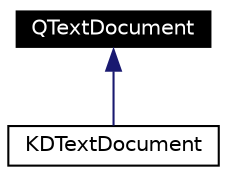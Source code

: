 digraph G
{
  edge [fontname="Helvetica",fontsize=10,labelfontname="Helvetica",labelfontsize=10];
  node [fontname="Helvetica",fontsize=10,shape=record];
  Node82 [label="QTextDocument",height=0.2,width=0.4,color="white", fillcolor="black", style="filled" fontcolor="white"];
  Node82 -> Node83 [dir=back,color="midnightblue",fontsize=10,style="solid",fontname="Helvetica"];
  Node83 [label="KDTextDocument",height=0.2,width=0.4,color="black",URL="$class_k_d_text_document.html"];
}

